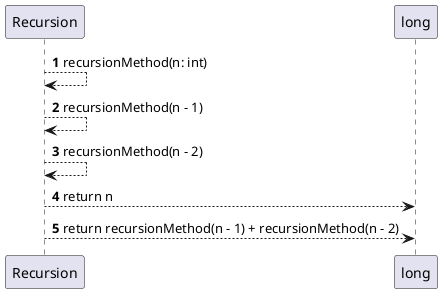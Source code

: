@startuml
'https://plantuml.com/sequence-diagram

autonumber

Recursion --> Recursion : recursionMethod(n: int)
Recursion --> Recursion : recursionMethod(n - 1)
Recursion --> Recursion : recursionMethod(n - 2)
Recursion --> long : return n
Recursion --> long : return recursionMethod(n - 1) + recursionMethod(n - 2)

@enduml